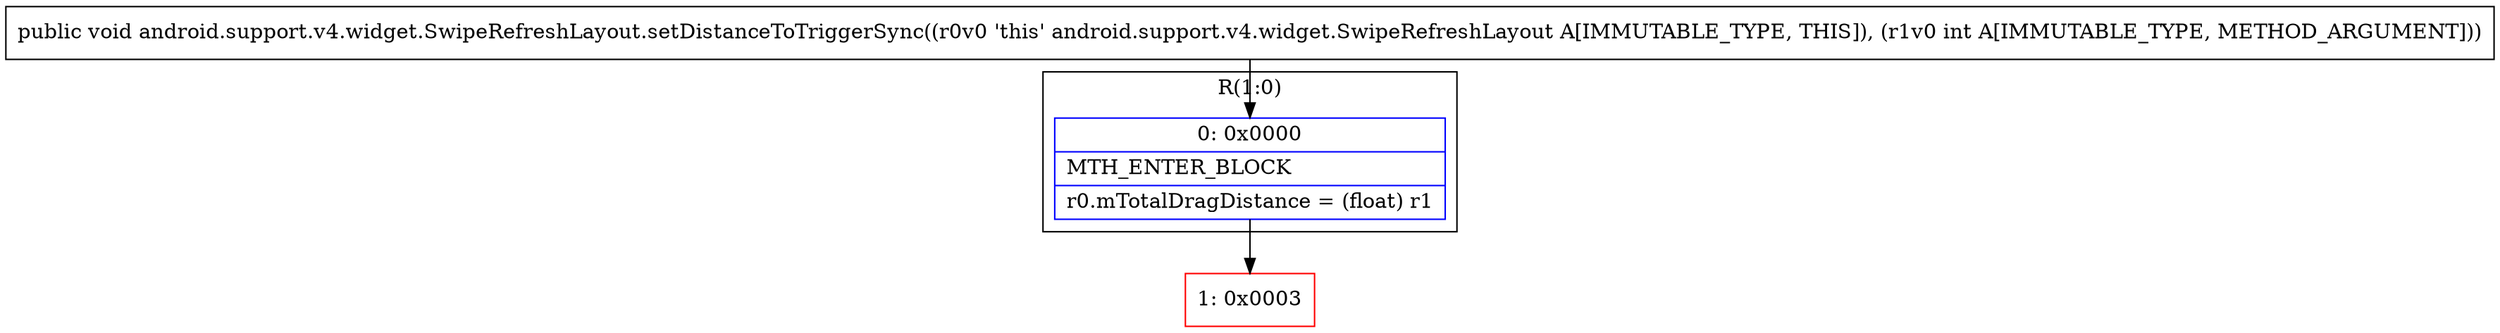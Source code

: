 digraph "CFG forandroid.support.v4.widget.SwipeRefreshLayout.setDistanceToTriggerSync(I)V" {
subgraph cluster_Region_265901004 {
label = "R(1:0)";
node [shape=record,color=blue];
Node_0 [shape=record,label="{0\:\ 0x0000|MTH_ENTER_BLOCK\l|r0.mTotalDragDistance = (float) r1\l}"];
}
Node_1 [shape=record,color=red,label="{1\:\ 0x0003}"];
MethodNode[shape=record,label="{public void android.support.v4.widget.SwipeRefreshLayout.setDistanceToTriggerSync((r0v0 'this' android.support.v4.widget.SwipeRefreshLayout A[IMMUTABLE_TYPE, THIS]), (r1v0 int A[IMMUTABLE_TYPE, METHOD_ARGUMENT])) }"];
MethodNode -> Node_0;
Node_0 -> Node_1;
}

